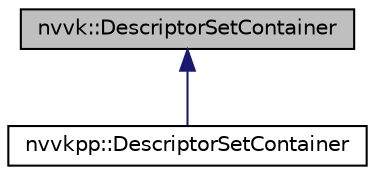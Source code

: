 digraph "nvvk::DescriptorSetContainer"
{
 // LATEX_PDF_SIZE
  edge [fontname="Helvetica",fontsize="10",labelfontname="Helvetica",labelfontsize="10"];
  node [fontname="Helvetica",fontsize="10",shape=record];
  Node1 [label="nvvk::DescriptorSetContainer",height=0.2,width=0.4,color="black", fillcolor="grey75", style="filled", fontcolor="black",tooltip=" "];
  Node1 -> Node2 [dir="back",color="midnightblue",fontsize="10",style="solid",fontname="Helvetica"];
  Node2 [label="nvvkpp::DescriptorSetContainer",height=0.2,width=0.4,color="black", fillcolor="white", style="filled",URL="$classnvvkpp_1_1_descriptor_set_container.html",tooltip=" "];
}
